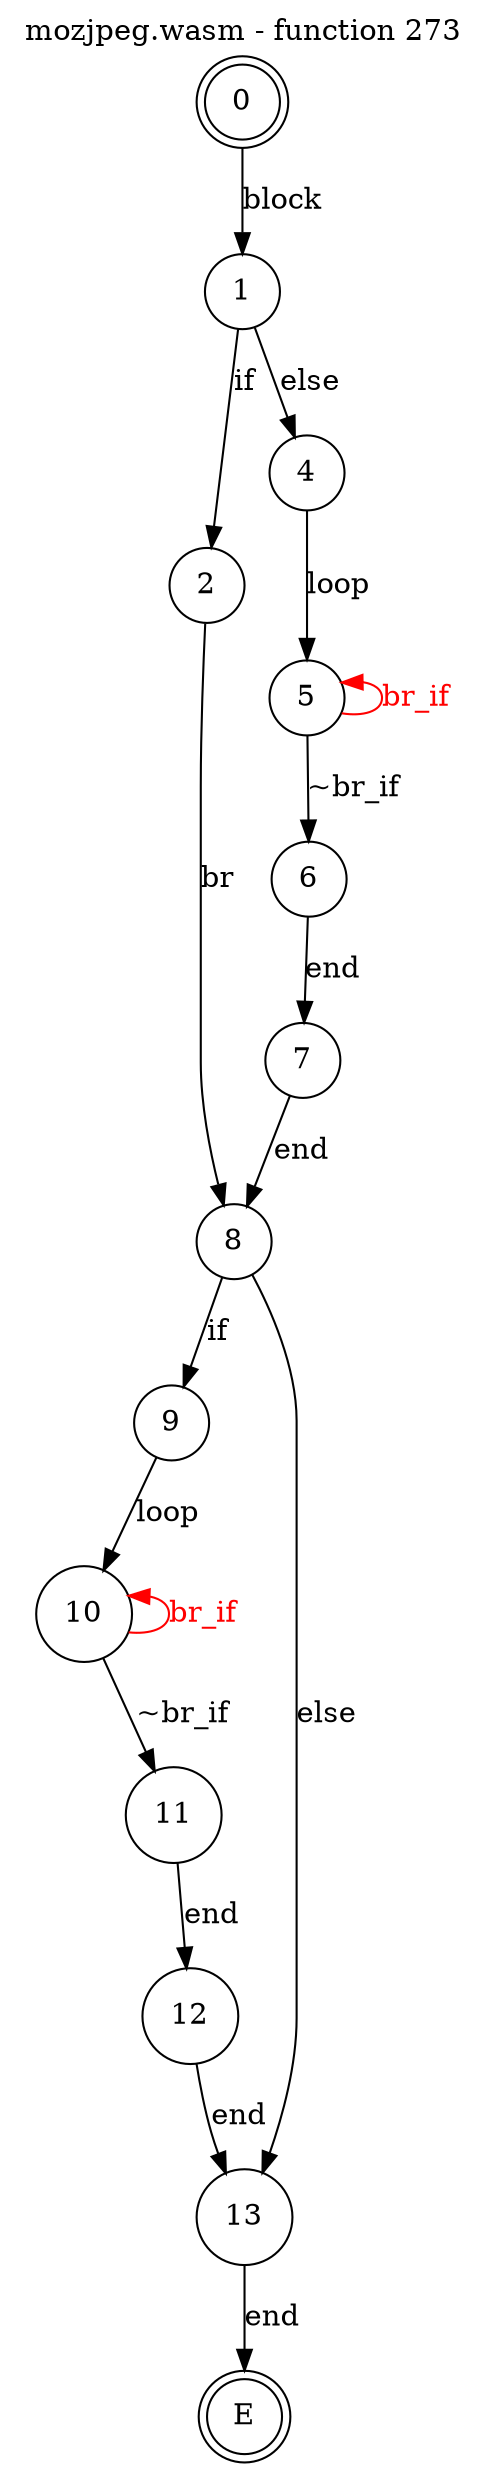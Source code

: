 digraph finite_state_machine {
    label = "mozjpeg.wasm - function 273"
    labelloc =  t
    labelfontsize = 16
    labelfontcolor = black
    labelfontname = "Helvetica"
    node [shape = doublecircle]; 0 E ;
    node [shape = circle];
    0 -> 1[label="block"];
    1 -> 2[label="if"];
    1 -> 4[label="else"];
    2 -> 8[label="br"];
    4 -> 5[label="loop"];
    5 -> 6[label="~br_if"];
    5 -> 5[color="red" dir=back fontcolor="red" label="br_if"];
    6 -> 7[label="end"];
    7 -> 8[label="end"];
    8 -> 9[label="if"];
    8 -> 13[label="else"];
    9 -> 10[label="loop"];
    10 -> 11[label="~br_if"];
    10 -> 10[color="red" dir=back fontcolor="red" label="br_if"];
    11 -> 12[label="end"];
    12 -> 13[label="end"];
    13 -> E[label="end"];
}
